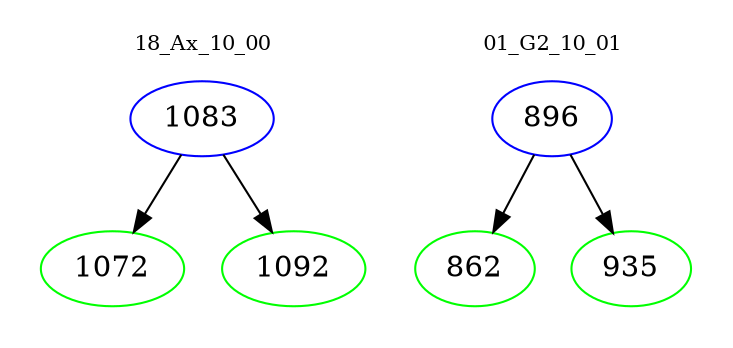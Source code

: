 digraph{
subgraph cluster_0 {
color = white
label = "18_Ax_10_00";
fontsize=10;
T0_1083 [label="1083", color="blue"]
T0_1083 -> T0_1072 [color="black"]
T0_1072 [label="1072", color="green"]
T0_1083 -> T0_1092 [color="black"]
T0_1092 [label="1092", color="green"]
}
subgraph cluster_1 {
color = white
label = "01_G2_10_01";
fontsize=10;
T1_896 [label="896", color="blue"]
T1_896 -> T1_862 [color="black"]
T1_862 [label="862", color="green"]
T1_896 -> T1_935 [color="black"]
T1_935 [label="935", color="green"]
}
}
